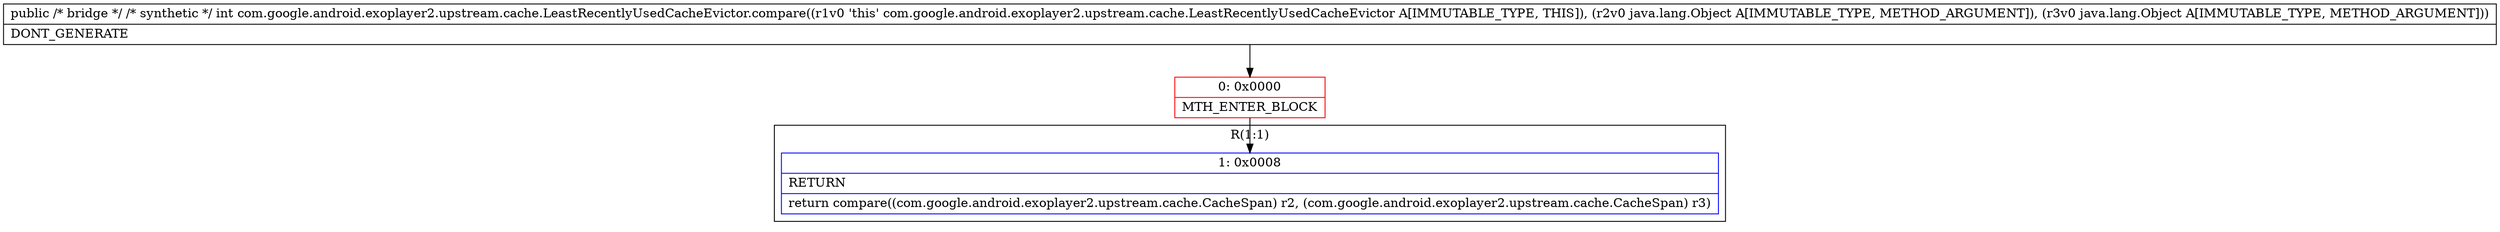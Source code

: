 digraph "CFG forcom.google.android.exoplayer2.upstream.cache.LeastRecentlyUsedCacheEvictor.compare(Ljava\/lang\/Object;Ljava\/lang\/Object;)I" {
subgraph cluster_Region_1737392477 {
label = "R(1:1)";
node [shape=record,color=blue];
Node_1 [shape=record,label="{1\:\ 0x0008|RETURN\l|return compare((com.google.android.exoplayer2.upstream.cache.CacheSpan) r2, (com.google.android.exoplayer2.upstream.cache.CacheSpan) r3)\l}"];
}
Node_0 [shape=record,color=red,label="{0\:\ 0x0000|MTH_ENTER_BLOCK\l}"];
MethodNode[shape=record,label="{public \/* bridge *\/ \/* synthetic *\/ int com.google.android.exoplayer2.upstream.cache.LeastRecentlyUsedCacheEvictor.compare((r1v0 'this' com.google.android.exoplayer2.upstream.cache.LeastRecentlyUsedCacheEvictor A[IMMUTABLE_TYPE, THIS]), (r2v0 java.lang.Object A[IMMUTABLE_TYPE, METHOD_ARGUMENT]), (r3v0 java.lang.Object A[IMMUTABLE_TYPE, METHOD_ARGUMENT]))  | DONT_GENERATE\l}"];
MethodNode -> Node_0;
Node_0 -> Node_1;
}

